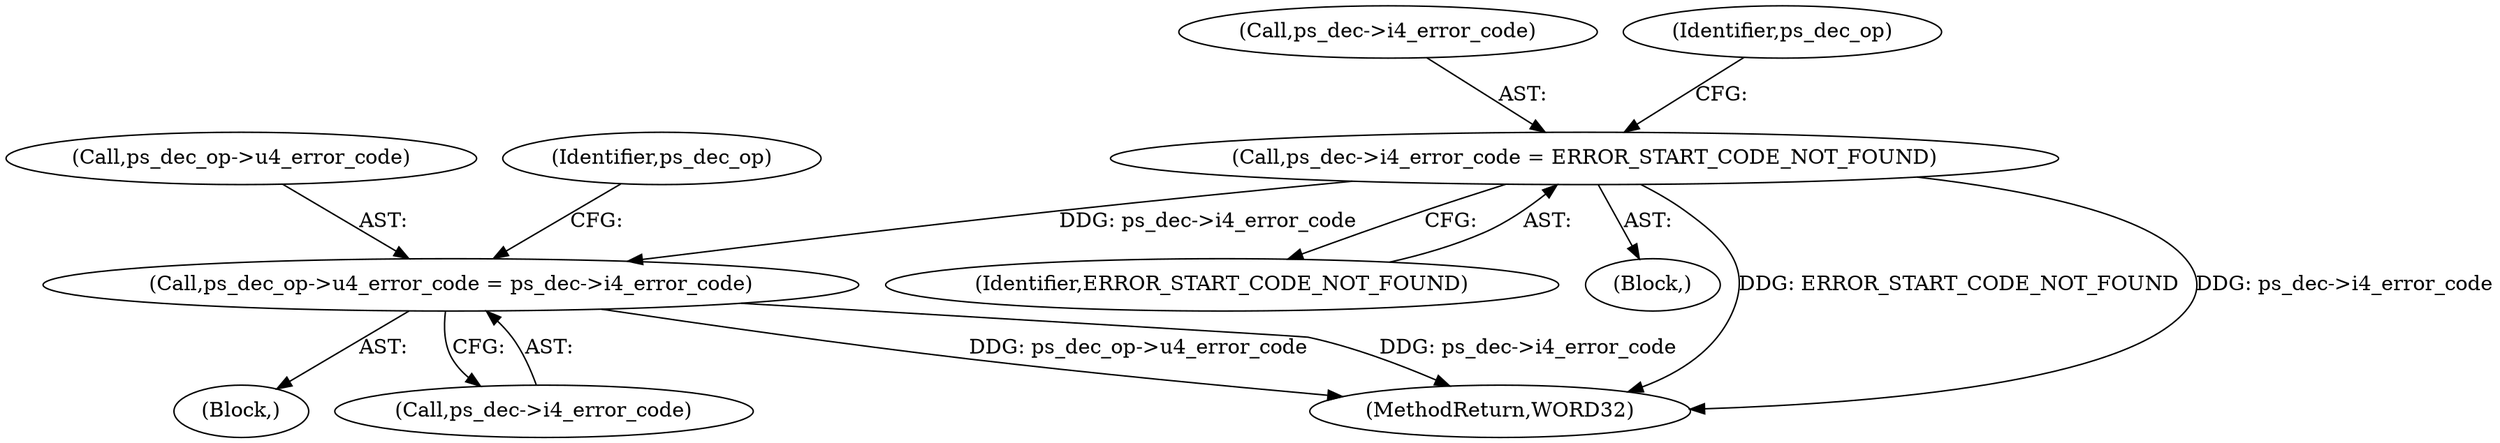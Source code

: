 digraph "0_Android_e86d3cfd2bc28dac421092106751e5638d54a848@pointer" {
"1001260" [label="(Call,ps_dec->i4_error_code = ERROR_START_CODE_NOT_FOUND)"];
"1001282" [label="(Call,ps_dec_op->u4_error_code = ps_dec->i4_error_code)"];
"1001283" [label="(Call,ps_dec_op->u4_error_code)"];
"1001261" [label="(Call,ps_dec->i4_error_code)"];
"1001260" [label="(Call,ps_dec->i4_error_code = ERROR_START_CODE_NOT_FOUND)"];
"1001264" [label="(Identifier,ERROR_START_CODE_NOT_FOUND)"];
"1001278" [label="(Block,)"];
"1001267" [label="(Identifier,ps_dec_op)"];
"1001286" [label="(Call,ps_dec->i4_error_code)"];
"1001282" [label="(Call,ps_dec_op->u4_error_code = ps_dec->i4_error_code)"];
"1001291" [label="(Identifier,ps_dec_op)"];
"1001259" [label="(Block,)"];
"1002272" [label="(MethodReturn,WORD32)"];
"1001260" -> "1001259"  [label="AST: "];
"1001260" -> "1001264"  [label="CFG: "];
"1001261" -> "1001260"  [label="AST: "];
"1001264" -> "1001260"  [label="AST: "];
"1001267" -> "1001260"  [label="CFG: "];
"1001260" -> "1002272"  [label="DDG: ERROR_START_CODE_NOT_FOUND"];
"1001260" -> "1002272"  [label="DDG: ps_dec->i4_error_code"];
"1001260" -> "1001282"  [label="DDG: ps_dec->i4_error_code"];
"1001282" -> "1001278"  [label="AST: "];
"1001282" -> "1001286"  [label="CFG: "];
"1001283" -> "1001282"  [label="AST: "];
"1001286" -> "1001282"  [label="AST: "];
"1001291" -> "1001282"  [label="CFG: "];
"1001282" -> "1002272"  [label="DDG: ps_dec_op->u4_error_code"];
"1001282" -> "1002272"  [label="DDG: ps_dec->i4_error_code"];
}

